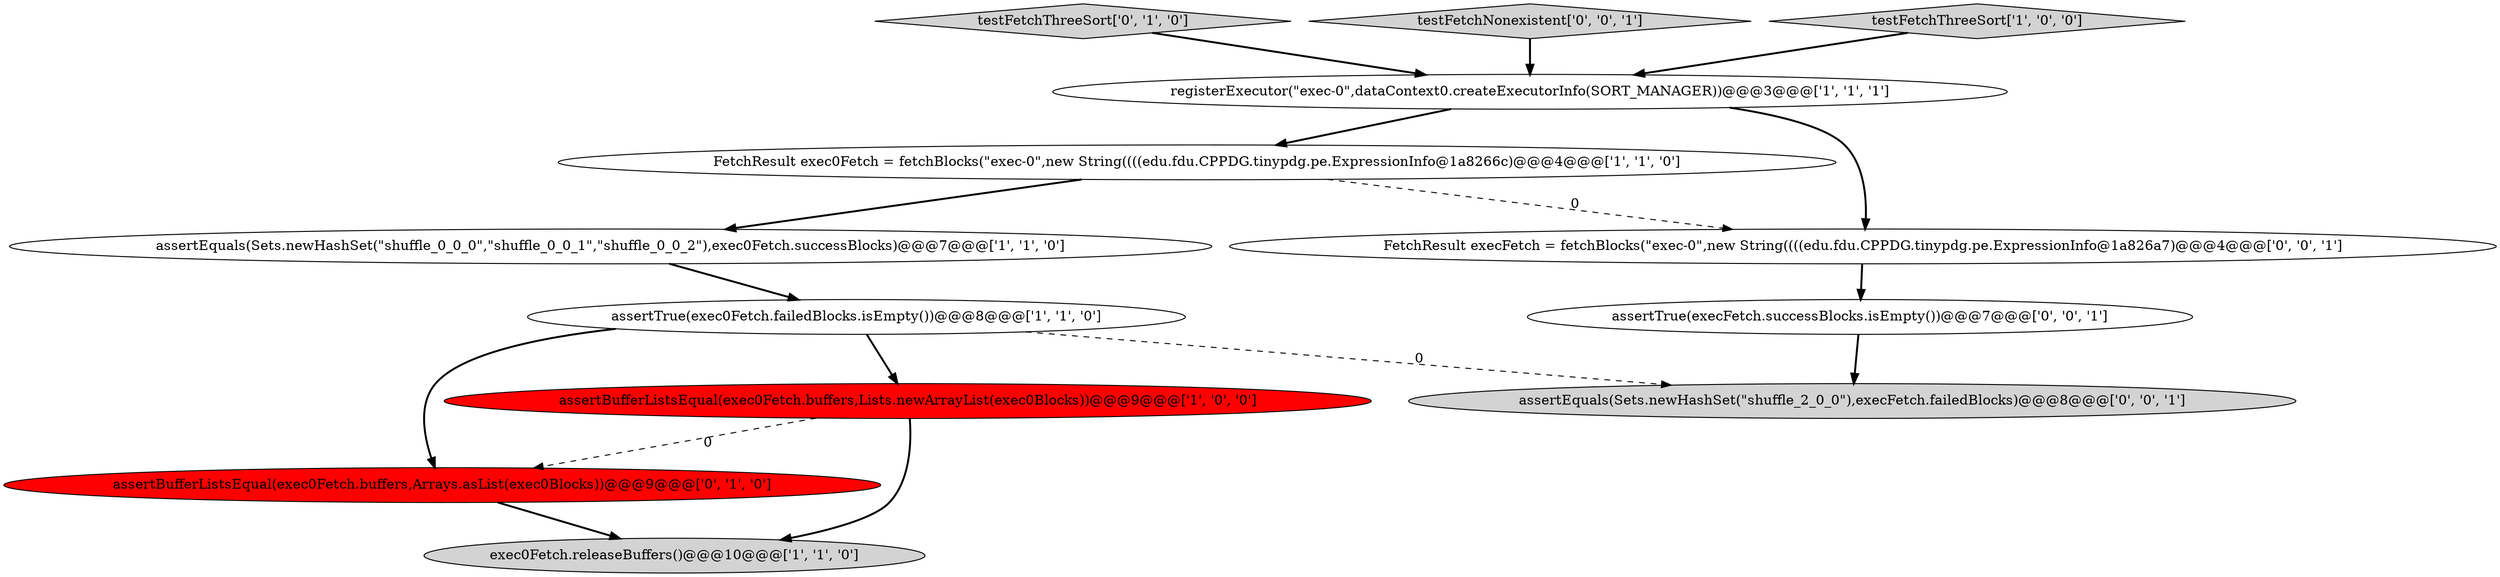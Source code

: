 digraph {
7 [style = filled, label = "assertBufferListsEqual(exec0Fetch.buffers,Arrays.asList(exec0Blocks))@@@9@@@['0', '1', '0']", fillcolor = red, shape = ellipse image = "AAA1AAABBB2BBB"];
1 [style = filled, label = "assertTrue(exec0Fetch.failedBlocks.isEmpty())@@@8@@@['1', '1', '0']", fillcolor = white, shape = ellipse image = "AAA0AAABBB1BBB"];
5 [style = filled, label = "assertEquals(Sets.newHashSet(\"shuffle_0_0_0\",\"shuffle_0_0_1\",\"shuffle_0_0_2\"),exec0Fetch.successBlocks)@@@7@@@['1', '1', '0']", fillcolor = white, shape = ellipse image = "AAA0AAABBB1BBB"];
8 [style = filled, label = "testFetchThreeSort['0', '1', '0']", fillcolor = lightgray, shape = diamond image = "AAA0AAABBB2BBB"];
3 [style = filled, label = "FetchResult exec0Fetch = fetchBlocks(\"exec-0\",new String((((edu.fdu.CPPDG.tinypdg.pe.ExpressionInfo@1a8266c)@@@4@@@['1', '1', '0']", fillcolor = white, shape = ellipse image = "AAA0AAABBB1BBB"];
11 [style = filled, label = "assertEquals(Sets.newHashSet(\"shuffle_2_0_0\"),execFetch.failedBlocks)@@@8@@@['0', '0', '1']", fillcolor = lightgray, shape = ellipse image = "AAA0AAABBB3BBB"];
12 [style = filled, label = "testFetchNonexistent['0', '0', '1']", fillcolor = lightgray, shape = diamond image = "AAA0AAABBB3BBB"];
2 [style = filled, label = "assertBufferListsEqual(exec0Fetch.buffers,Lists.newArrayList(exec0Blocks))@@@9@@@['1', '0', '0']", fillcolor = red, shape = ellipse image = "AAA1AAABBB1BBB"];
9 [style = filled, label = "assertTrue(execFetch.successBlocks.isEmpty())@@@7@@@['0', '0', '1']", fillcolor = white, shape = ellipse image = "AAA0AAABBB3BBB"];
0 [style = filled, label = "exec0Fetch.releaseBuffers()@@@10@@@['1', '1', '0']", fillcolor = lightgray, shape = ellipse image = "AAA0AAABBB1BBB"];
6 [style = filled, label = "testFetchThreeSort['1', '0', '0']", fillcolor = lightgray, shape = diamond image = "AAA0AAABBB1BBB"];
4 [style = filled, label = "registerExecutor(\"exec-0\",dataContext0.createExecutorInfo(SORT_MANAGER))@@@3@@@['1', '1', '1']", fillcolor = white, shape = ellipse image = "AAA0AAABBB1BBB"];
10 [style = filled, label = "FetchResult execFetch = fetchBlocks(\"exec-0\",new String((((edu.fdu.CPPDG.tinypdg.pe.ExpressionInfo@1a826a7)@@@4@@@['0', '0', '1']", fillcolor = white, shape = ellipse image = "AAA0AAABBB3BBB"];
4->10 [style = bold, label=""];
5->1 [style = bold, label=""];
4->3 [style = bold, label=""];
6->4 [style = bold, label=""];
1->2 [style = bold, label=""];
2->0 [style = bold, label=""];
3->5 [style = bold, label=""];
7->0 [style = bold, label=""];
8->4 [style = bold, label=""];
10->9 [style = bold, label=""];
9->11 [style = bold, label=""];
3->10 [style = dashed, label="0"];
12->4 [style = bold, label=""];
2->7 [style = dashed, label="0"];
1->7 [style = bold, label=""];
1->11 [style = dashed, label="0"];
}
